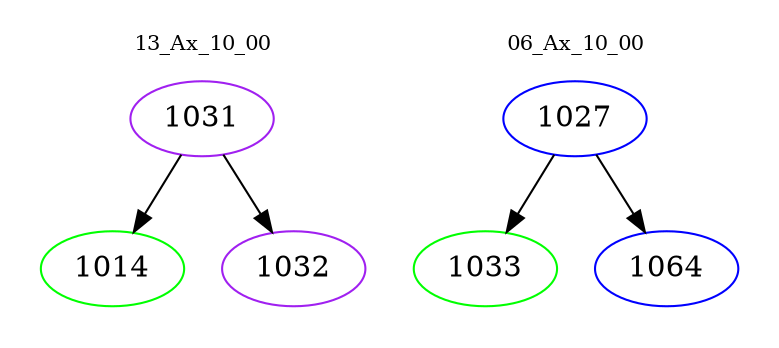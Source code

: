 digraph{
subgraph cluster_0 {
color = white
label = "13_Ax_10_00";
fontsize=10;
T0_1031 [label="1031", color="purple"]
T0_1031 -> T0_1014 [color="black"]
T0_1014 [label="1014", color="green"]
T0_1031 -> T0_1032 [color="black"]
T0_1032 [label="1032", color="purple"]
}
subgraph cluster_1 {
color = white
label = "06_Ax_10_00";
fontsize=10;
T1_1027 [label="1027", color="blue"]
T1_1027 -> T1_1033 [color="black"]
T1_1033 [label="1033", color="green"]
T1_1027 -> T1_1064 [color="black"]
T1_1064 [label="1064", color="blue"]
}
}
